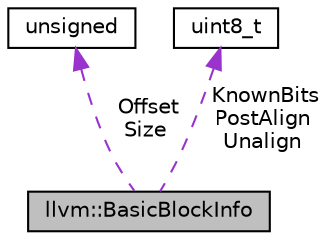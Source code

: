 digraph "llvm::BasicBlockInfo"
{
 // LATEX_PDF_SIZE
  bgcolor="transparent";
  edge [fontname="Helvetica",fontsize="10",labelfontname="Helvetica",labelfontsize="10"];
  node [fontname="Helvetica",fontsize="10",shape="box"];
  Node1 [label="llvm::BasicBlockInfo",height=0.2,width=0.4,color="black", fillcolor="grey75", style="filled", fontcolor="black",tooltip="BasicBlockInfo - Information about the offset and size of a single basic block."];
  Node2 -> Node1 [dir="back",color="darkorchid3",fontsize="10",style="dashed",label=" Offset\nSize" ,fontname="Helvetica"];
  Node2 [label="unsigned",height=0.2,width=0.4,color="black",URL="$classunsigned.html",tooltip=" "];
  Node3 -> Node1 [dir="back",color="darkorchid3",fontsize="10",style="dashed",label=" KnownBits\nPostAlign\nUnalign" ,fontname="Helvetica"];
  Node3 [label="uint8_t",height=0.2,width=0.4,color="black",tooltip=" "];
}
